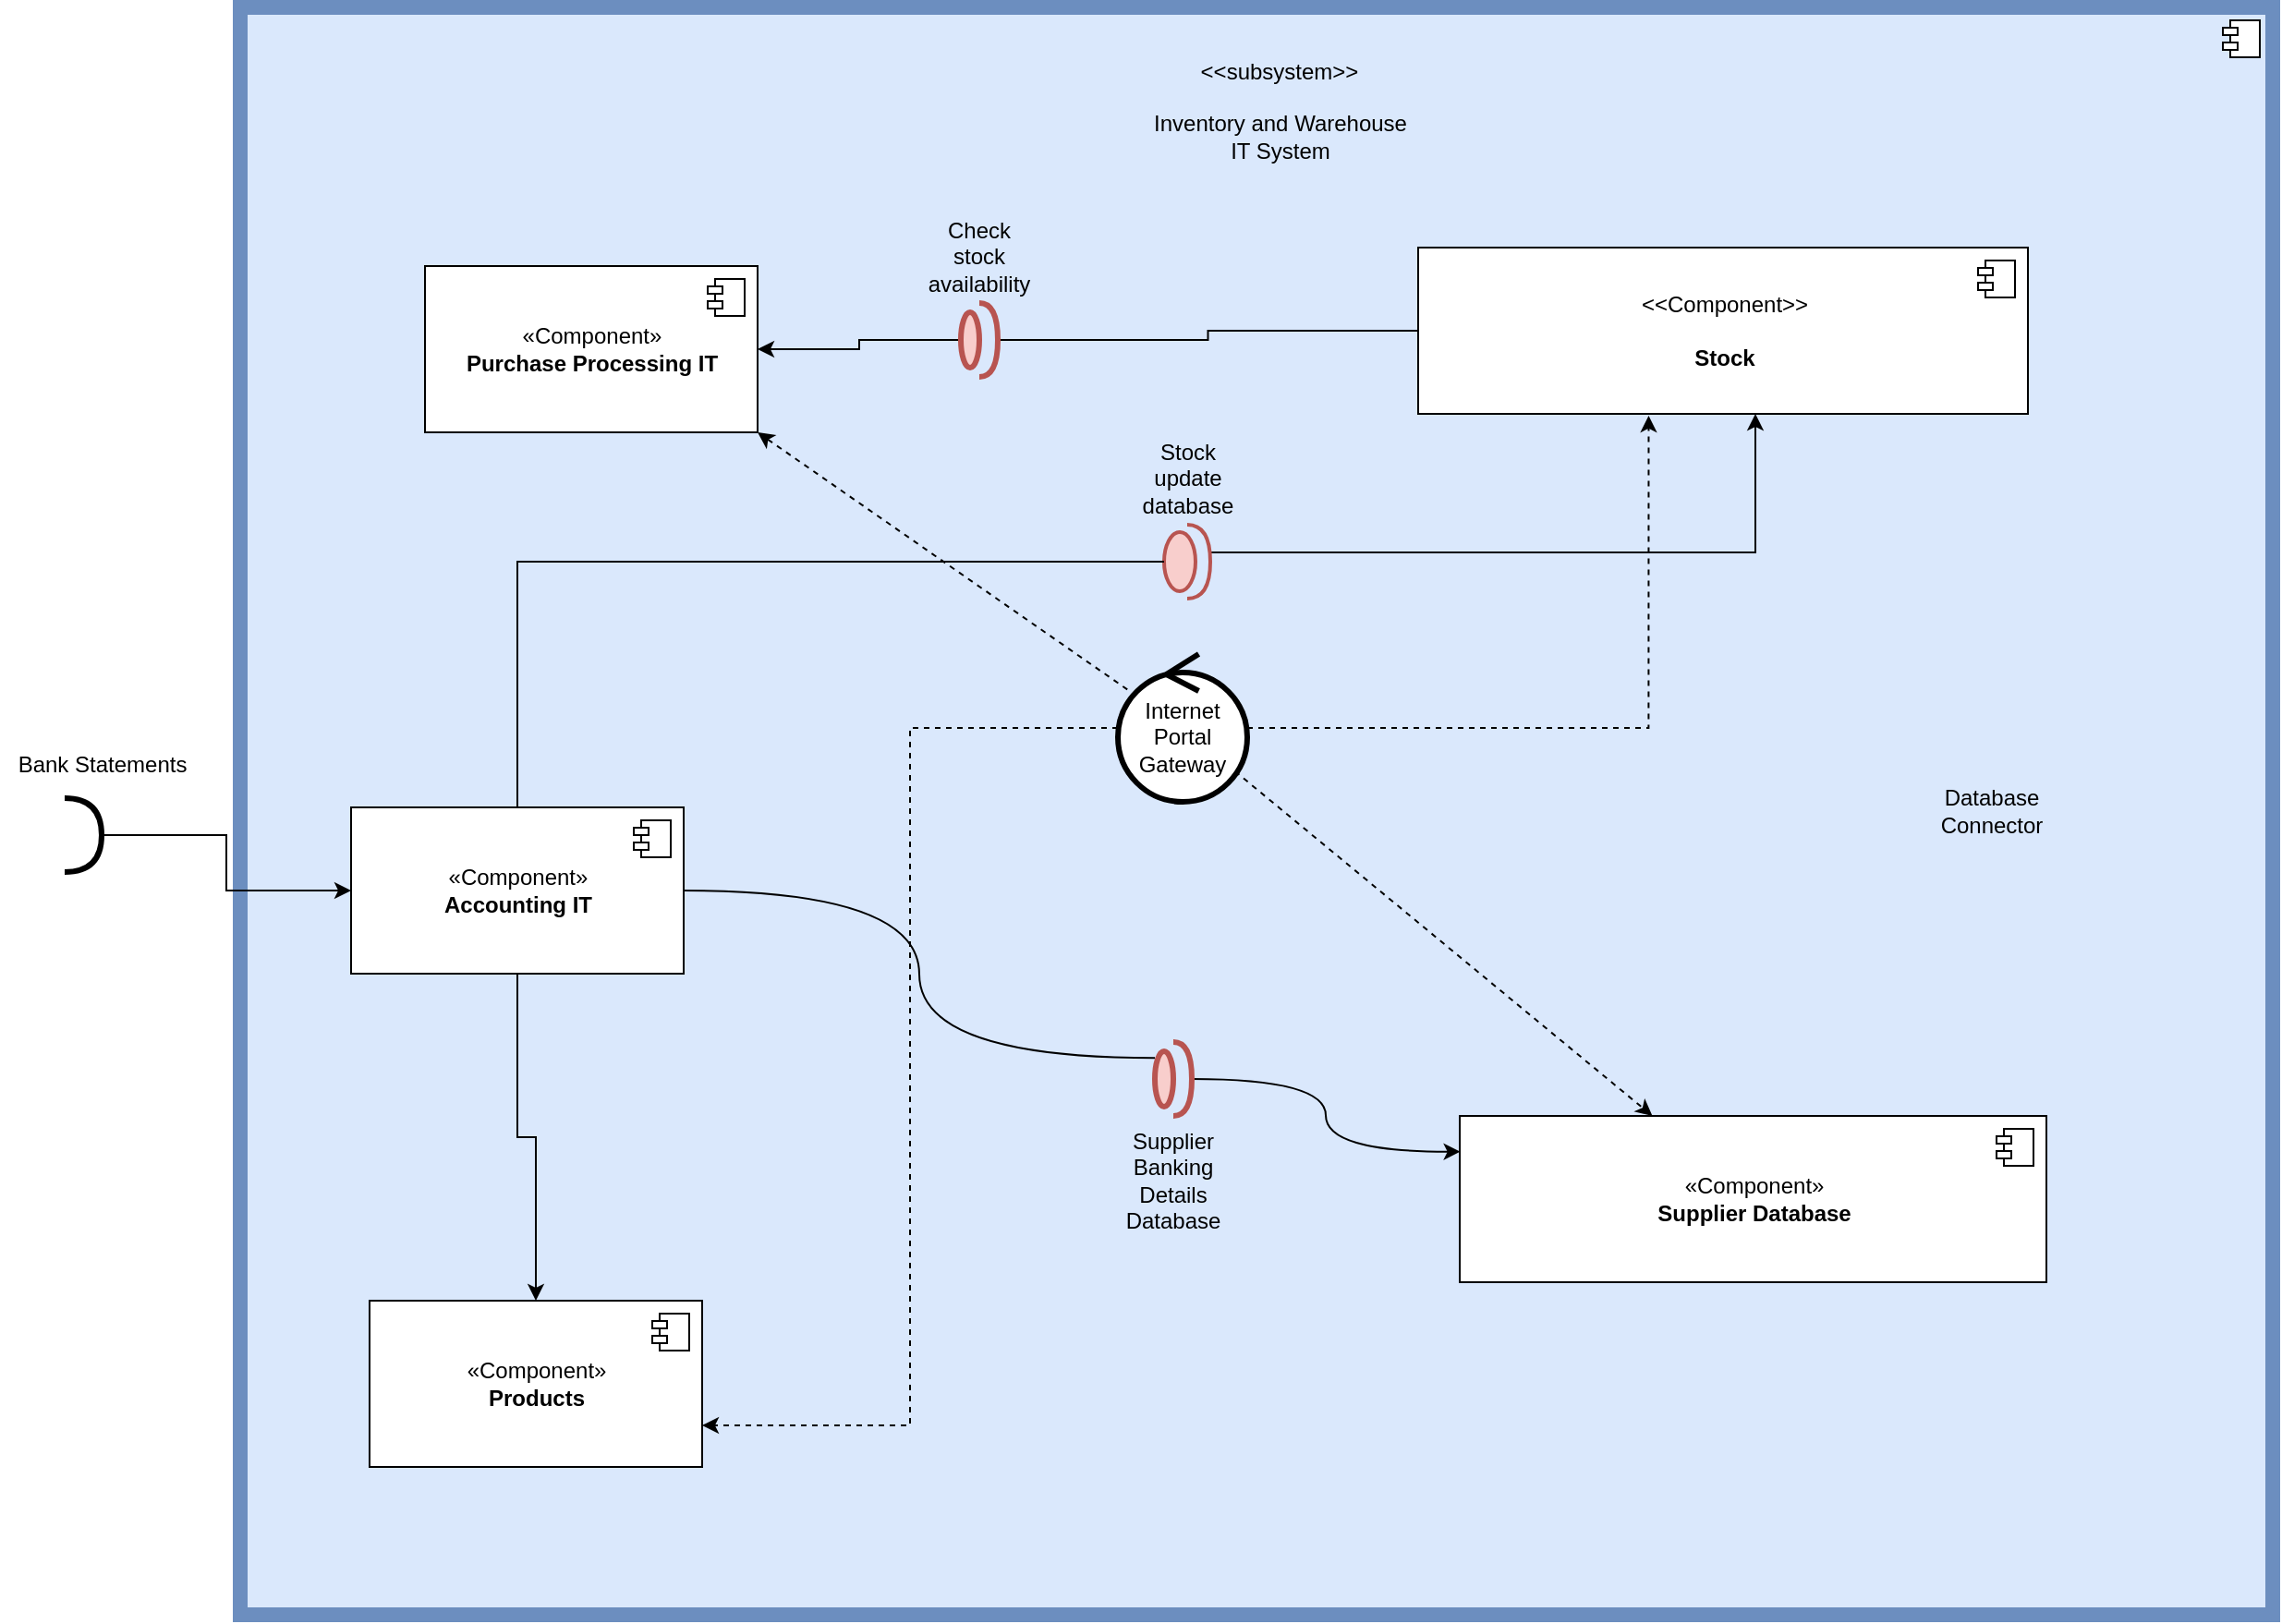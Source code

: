 <mxfile version="20.8.16" type="github">
  <diagram name="Page-1" id="e7e014a7-5840-1c2e-5031-d8a46d1fe8dd">
    <mxGraphModel dx="1361" dy="1619" grid="1" gridSize="10" guides="1" tooltips="1" connect="1" arrows="1" fold="1" page="1" pageScale="1" pageWidth="1169" pageHeight="826" background="none" math="0" shadow="0">
      <root>
        <mxCell id="0" />
        <mxCell id="1" parent="0" />
        <mxCell id="A6HuGLP8O0-D-i3W-1Ny-75" style="edgeStyle=orthogonalEdgeStyle;rounded=0;orthogonalLoop=1;jettySize=auto;html=1;startArrow=none;" parent="1" edge="1">
          <mxGeometry relative="1" as="geometry">
            <mxPoint x="860" y="430" as="targetPoint" />
            <mxPoint x="860" y="433" as="sourcePoint" />
          </mxGeometry>
        </mxCell>
        <mxCell id="rllLsBCo6Cqy-rsq49b3-1" value="" style="html=1;dropTarget=0;fillColor=#dae8fc;strokeColor=#6c8ebf;strokeWidth=8;" vertex="1" parent="1">
          <mxGeometry x="150" y="-80" width="1100" height="870" as="geometry" />
        </mxCell>
        <mxCell id="rllLsBCo6Cqy-rsq49b3-2" value="" style="shape=module;jettyWidth=8;jettyHeight=4;" vertex="1" parent="rllLsBCo6Cqy-rsq49b3-1">
          <mxGeometry x="1" width="20" height="20" relative="1" as="geometry">
            <mxPoint x="-27" y="7" as="offset" />
          </mxGeometry>
        </mxCell>
        <mxCell id="rllLsBCo6Cqy-rsq49b3-5" value="Inventory and Warehouse IT System" style="text;strokeColor=none;align=center;fillColor=none;html=1;verticalAlign=middle;whiteSpace=wrap;rounded=0;" vertex="1" parent="1">
          <mxGeometry x="637.5" y="-20" width="150" height="20" as="geometry" />
        </mxCell>
        <mxCell id="rllLsBCo6Cqy-rsq49b3-6" value="&amp;lt;&amp;lt;subsystem&amp;gt;&amp;gt;" style="text;strokeColor=none;align=center;fillColor=none;html=1;verticalAlign=middle;whiteSpace=wrap;rounded=0;" vertex="1" parent="1">
          <mxGeometry x="665" y="-60" width="95" height="30" as="geometry" />
        </mxCell>
        <mxCell id="rllLsBCo6Cqy-rsq49b3-83" style="edgeStyle=orthogonalEdgeStyle;rounded=0;orthogonalLoop=1;jettySize=auto;html=1;entryX=1;entryY=0.5;entryDx=0;entryDy=0;startArrow=none;" edge="1" parent="1" source="rllLsBCo6Cqy-rsq49b3-85" target="rllLsBCo6Cqy-rsq49b3-18">
          <mxGeometry relative="1" as="geometry" />
        </mxCell>
        <object label="&amp;lt;&amp;lt;Component&amp;gt;&amp;gt;&lt;br&gt;&lt;br&gt;&lt;b&gt;Stock&lt;/b&gt;" Stock="" id="rllLsBCo6Cqy-rsq49b3-7">
          <mxCell style="html=1;dropTarget=0;" vertex="1" parent="1">
            <mxGeometry x="787.5" y="50" width="330" height="90" as="geometry" />
          </mxCell>
        </object>
        <mxCell id="rllLsBCo6Cqy-rsq49b3-8" value="" style="shape=module;jettyWidth=8;jettyHeight=4;" vertex="1" parent="rllLsBCo6Cqy-rsq49b3-7">
          <mxGeometry x="1" width="20" height="20" relative="1" as="geometry">
            <mxPoint x="-27" y="7" as="offset" />
          </mxGeometry>
        </mxCell>
        <mxCell id="rllLsBCo6Cqy-rsq49b3-12" value="«Component»&lt;br&gt;&lt;b&gt;Products&lt;/b&gt;" style="html=1;dropTarget=0;" vertex="1" parent="1">
          <mxGeometry x="220" y="620" width="180" height="90" as="geometry" />
        </mxCell>
        <mxCell id="rllLsBCo6Cqy-rsq49b3-13" value="" style="shape=module;jettyWidth=8;jettyHeight=4;" vertex="1" parent="rllLsBCo6Cqy-rsq49b3-12">
          <mxGeometry x="1" width="20" height="20" relative="1" as="geometry">
            <mxPoint x="-27" y="7" as="offset" />
          </mxGeometry>
        </mxCell>
        <mxCell id="rllLsBCo6Cqy-rsq49b3-55" style="edgeStyle=orthogonalEdgeStyle;rounded=0;orthogonalLoop=1;jettySize=auto;html=1;entryX=0.001;entryY=0.215;entryDx=0;entryDy=0;entryPerimeter=0;curved=1;startArrow=none;" edge="1" parent="1" source="rllLsBCo6Cqy-rsq49b3-57" target="rllLsBCo6Cqy-rsq49b3-16">
          <mxGeometry relative="1" as="geometry" />
        </mxCell>
        <mxCell id="rllLsBCo6Cqy-rsq49b3-16" value="«Component»&lt;br&gt;&lt;b&gt;Supplier Database&lt;/b&gt;" style="html=1;dropTarget=0;" vertex="1" parent="1">
          <mxGeometry x="810" y="520" width="317.5" height="90" as="geometry" />
        </mxCell>
        <mxCell id="rllLsBCo6Cqy-rsq49b3-17" value="" style="shape=module;jettyWidth=8;jettyHeight=4;" vertex="1" parent="rllLsBCo6Cqy-rsq49b3-16">
          <mxGeometry x="1" width="20" height="20" relative="1" as="geometry">
            <mxPoint x="-27" y="7" as="offset" />
          </mxGeometry>
        </mxCell>
        <mxCell id="rllLsBCo6Cqy-rsq49b3-18" value="«Component»&lt;br&gt;&lt;b&gt;Purchase Processing IT&lt;/b&gt;" style="html=1;dropTarget=0;" vertex="1" parent="1">
          <mxGeometry x="250" y="60" width="180" height="90" as="geometry" />
        </mxCell>
        <mxCell id="rllLsBCo6Cqy-rsq49b3-19" value="" style="shape=module;jettyWidth=8;jettyHeight=4;" vertex="1" parent="rllLsBCo6Cqy-rsq49b3-18">
          <mxGeometry x="1" width="20" height="20" relative="1" as="geometry">
            <mxPoint x="-27" y="7" as="offset" />
          </mxGeometry>
        </mxCell>
        <mxCell id="rllLsBCo6Cqy-rsq49b3-36" style="edgeStyle=orthogonalEdgeStyle;rounded=0;orthogonalLoop=1;jettySize=auto;html=1;" edge="1" parent="1" source="rllLsBCo6Cqy-rsq49b3-35" target="rllLsBCo6Cqy-rsq49b3-7">
          <mxGeometry relative="1" as="geometry">
            <Array as="points">
              <mxPoint x="970" y="215" />
            </Array>
          </mxGeometry>
        </mxCell>
        <mxCell id="rllLsBCo6Cqy-rsq49b3-37" style="edgeStyle=orthogonalEdgeStyle;rounded=0;orthogonalLoop=1;jettySize=auto;html=1;startArrow=none;" edge="1" parent="1" source="rllLsBCo6Cqy-rsq49b3-14" target="rllLsBCo6Cqy-rsq49b3-12">
          <mxGeometry relative="1" as="geometry" />
        </mxCell>
        <mxCell id="rllLsBCo6Cqy-rsq49b3-35" value="" style="shape=providedRequiredInterface;html=1;verticalLabelPosition=bottom;sketch=0;strokeWidth=2;fillColor=#f8cecc;strokeColor=#b85450;" vertex="1" parent="1">
          <mxGeometry x="650" y="200" width="25" height="40" as="geometry" />
        </mxCell>
        <mxCell id="rllLsBCo6Cqy-rsq49b3-38" value="Stock update database&lt;br&gt;" style="text;strokeColor=none;align=center;fillColor=none;html=1;verticalAlign=middle;whiteSpace=wrap;rounded=0;" vertex="1" parent="1">
          <mxGeometry x="632.5" y="160" width="60" height="30" as="geometry" />
        </mxCell>
        <mxCell id="rllLsBCo6Cqy-rsq49b3-44" value="Database Connector" style="text;strokeColor=none;align=center;fillColor=none;html=1;verticalAlign=middle;whiteSpace=wrap;rounded=0;" vertex="1" parent="1">
          <mxGeometry x="1067.5" y="340" width="60" height="30" as="geometry" />
        </mxCell>
        <mxCell id="rllLsBCo6Cqy-rsq49b3-52" style="edgeStyle=orthogonalEdgeStyle;rounded=0;orthogonalLoop=1;jettySize=auto;html=1;" edge="1" parent="1" source="rllLsBCo6Cqy-rsq49b3-50" target="rllLsBCo6Cqy-rsq49b3-14">
          <mxGeometry relative="1" as="geometry" />
        </mxCell>
        <mxCell id="rllLsBCo6Cqy-rsq49b3-50" value="" style="shape=requiredInterface;html=1;verticalLabelPosition=bottom;sketch=0;strokeWidth=3;" vertex="1" parent="1">
          <mxGeometry x="55" y="348" width="20" height="40" as="geometry" />
        </mxCell>
        <mxCell id="rllLsBCo6Cqy-rsq49b3-54" value="Bank Statements" style="text;html=1;align=center;verticalAlign=middle;resizable=0;points=[];autosize=1;strokeColor=none;fillColor=none;" vertex="1" parent="1">
          <mxGeometry x="20" y="315" width="110" height="30" as="geometry" />
        </mxCell>
        <mxCell id="rllLsBCo6Cqy-rsq49b3-56" value="" style="edgeStyle=orthogonalEdgeStyle;rounded=0;orthogonalLoop=1;jettySize=auto;html=1;entryX=0.001;entryY=0.215;entryDx=0;entryDy=0;entryPerimeter=0;curved=1;endArrow=none;" edge="1" parent="1" source="rllLsBCo6Cqy-rsq49b3-14" target="rllLsBCo6Cqy-rsq49b3-57">
          <mxGeometry relative="1" as="geometry">
            <mxPoint x="400.0" y="355" as="sourcePoint" />
            <mxPoint x="680.368" y="563.75" as="targetPoint" />
          </mxGeometry>
        </mxCell>
        <mxCell id="rllLsBCo6Cqy-rsq49b3-57" value="" style="shape=providedRequiredInterface;html=1;verticalLabelPosition=bottom;sketch=0;strokeWidth=3;fillColor=#f8cecc;strokeColor=#b85450;" vertex="1" parent="1">
          <mxGeometry x="645" y="480" width="20" height="40" as="geometry" />
        </mxCell>
        <mxCell id="rllLsBCo6Cqy-rsq49b3-58" value="Supplier Banking Details Database&lt;br&gt;" style="text;strokeColor=none;align=center;fillColor=none;html=1;verticalAlign=middle;whiteSpace=wrap;rounded=0;" vertex="1" parent="1">
          <mxGeometry x="625" y="540" width="60" height="30" as="geometry" />
        </mxCell>
        <mxCell id="rllLsBCo6Cqy-rsq49b3-66" style="rounded=0;orthogonalLoop=1;jettySize=auto;html=1;entryX=0.378;entryY=1.011;entryDx=0;entryDy=0;entryPerimeter=0;edgeStyle=orthogonalEdgeStyle;dashed=1;" edge="1" parent="1" source="rllLsBCo6Cqy-rsq49b3-61" target="rllLsBCo6Cqy-rsq49b3-7">
          <mxGeometry relative="1" as="geometry" />
        </mxCell>
        <mxCell id="rllLsBCo6Cqy-rsq49b3-72" style="rounded=0;orthogonalLoop=1;jettySize=auto;html=1;dashed=1;" edge="1" parent="1" source="rllLsBCo6Cqy-rsq49b3-61" target="rllLsBCo6Cqy-rsq49b3-16">
          <mxGeometry relative="1" as="geometry" />
        </mxCell>
        <mxCell id="rllLsBCo6Cqy-rsq49b3-75" style="edgeStyle=orthogonalEdgeStyle;rounded=0;orthogonalLoop=1;jettySize=auto;html=1;entryX=1;entryY=0.75;entryDx=0;entryDy=0;dashed=1;" edge="1" parent="1" source="rllLsBCo6Cqy-rsq49b3-61" target="rllLsBCo6Cqy-rsq49b3-12">
          <mxGeometry relative="1" as="geometry" />
        </mxCell>
        <mxCell id="rllLsBCo6Cqy-rsq49b3-101" style="edgeStyle=none;rounded=0;orthogonalLoop=1;jettySize=auto;html=1;entryX=1;entryY=1;entryDx=0;entryDy=0;dashed=1;" edge="1" parent="1" source="rllLsBCo6Cqy-rsq49b3-61" target="rllLsBCo6Cqy-rsq49b3-18">
          <mxGeometry relative="1" as="geometry" />
        </mxCell>
        <mxCell id="rllLsBCo6Cqy-rsq49b3-61" value="Internet Portal Gateway" style="ellipse;shape=umlControl;whiteSpace=wrap;html=1;strokeWidth=3;" vertex="1" parent="1">
          <mxGeometry x="625" y="270" width="70" height="80" as="geometry" />
        </mxCell>
        <mxCell id="rllLsBCo6Cqy-rsq49b3-84" value="" style="edgeStyle=orthogonalEdgeStyle;rounded=0;orthogonalLoop=1;jettySize=auto;html=1;entryX=1;entryY=0.5;entryDx=0;entryDy=0;endArrow=none;" edge="1" parent="1" source="rllLsBCo6Cqy-rsq49b3-7" target="rllLsBCo6Cqy-rsq49b3-85">
          <mxGeometry relative="1" as="geometry">
            <mxPoint x="730" y="105" as="sourcePoint" />
            <mxPoint x="430.0" y="105" as="targetPoint" />
          </mxGeometry>
        </mxCell>
        <mxCell id="rllLsBCo6Cqy-rsq49b3-85" value="" style="shape=providedRequiredInterface;html=1;verticalLabelPosition=bottom;sketch=0;strokeWidth=3;fillColor=#f8cecc;strokeColor=#b85450;" vertex="1" parent="1">
          <mxGeometry x="540" y="80" width="20" height="40" as="geometry" />
        </mxCell>
        <mxCell id="rllLsBCo6Cqy-rsq49b3-87" value="Check stock availability" style="text;strokeColor=none;align=center;fillColor=none;html=1;verticalAlign=middle;whiteSpace=wrap;rounded=0;" vertex="1" parent="1">
          <mxGeometry x="520" y="40" width="60" height="30" as="geometry" />
        </mxCell>
        <mxCell id="rllLsBCo6Cqy-rsq49b3-89" value="" style="edgeStyle=orthogonalEdgeStyle;rounded=0;orthogonalLoop=1;jettySize=auto;html=1;endArrow=none;" edge="1" parent="1" source="rllLsBCo6Cqy-rsq49b3-35" target="rllLsBCo6Cqy-rsq49b3-14">
          <mxGeometry relative="1" as="geometry">
            <mxPoint x="545.0" y="215" as="sourcePoint" />
            <mxPoint x="310.0" y="620" as="targetPoint" />
          </mxGeometry>
        </mxCell>
        <mxCell id="rllLsBCo6Cqy-rsq49b3-14" value="«Component»&lt;br&gt;&lt;b&gt;Accounting IT&lt;br&gt;&lt;/b&gt;" style="html=1;dropTarget=0;" vertex="1" parent="1">
          <mxGeometry x="210" y="353" width="180" height="90" as="geometry" />
        </mxCell>
        <mxCell id="rllLsBCo6Cqy-rsq49b3-15" value="" style="shape=module;jettyWidth=8;jettyHeight=4;" vertex="1" parent="rllLsBCo6Cqy-rsq49b3-14">
          <mxGeometry x="1" width="20" height="20" relative="1" as="geometry">
            <mxPoint x="-27" y="7" as="offset" />
          </mxGeometry>
        </mxCell>
        <mxCell id="rllLsBCo6Cqy-rsq49b3-96" style="edgeStyle=orthogonalEdgeStyle;rounded=0;orthogonalLoop=1;jettySize=auto;html=1;exitX=1;exitY=0.5;exitDx=0;exitDy=0;exitPerimeter=0;dashed=1;" edge="1" parent="1">
          <mxGeometry relative="1" as="geometry">
            <mxPoint x="1045" y="350" as="sourcePoint" />
            <mxPoint x="1045" y="350" as="targetPoint" />
          </mxGeometry>
        </mxCell>
      </root>
    </mxGraphModel>
  </diagram>
</mxfile>
